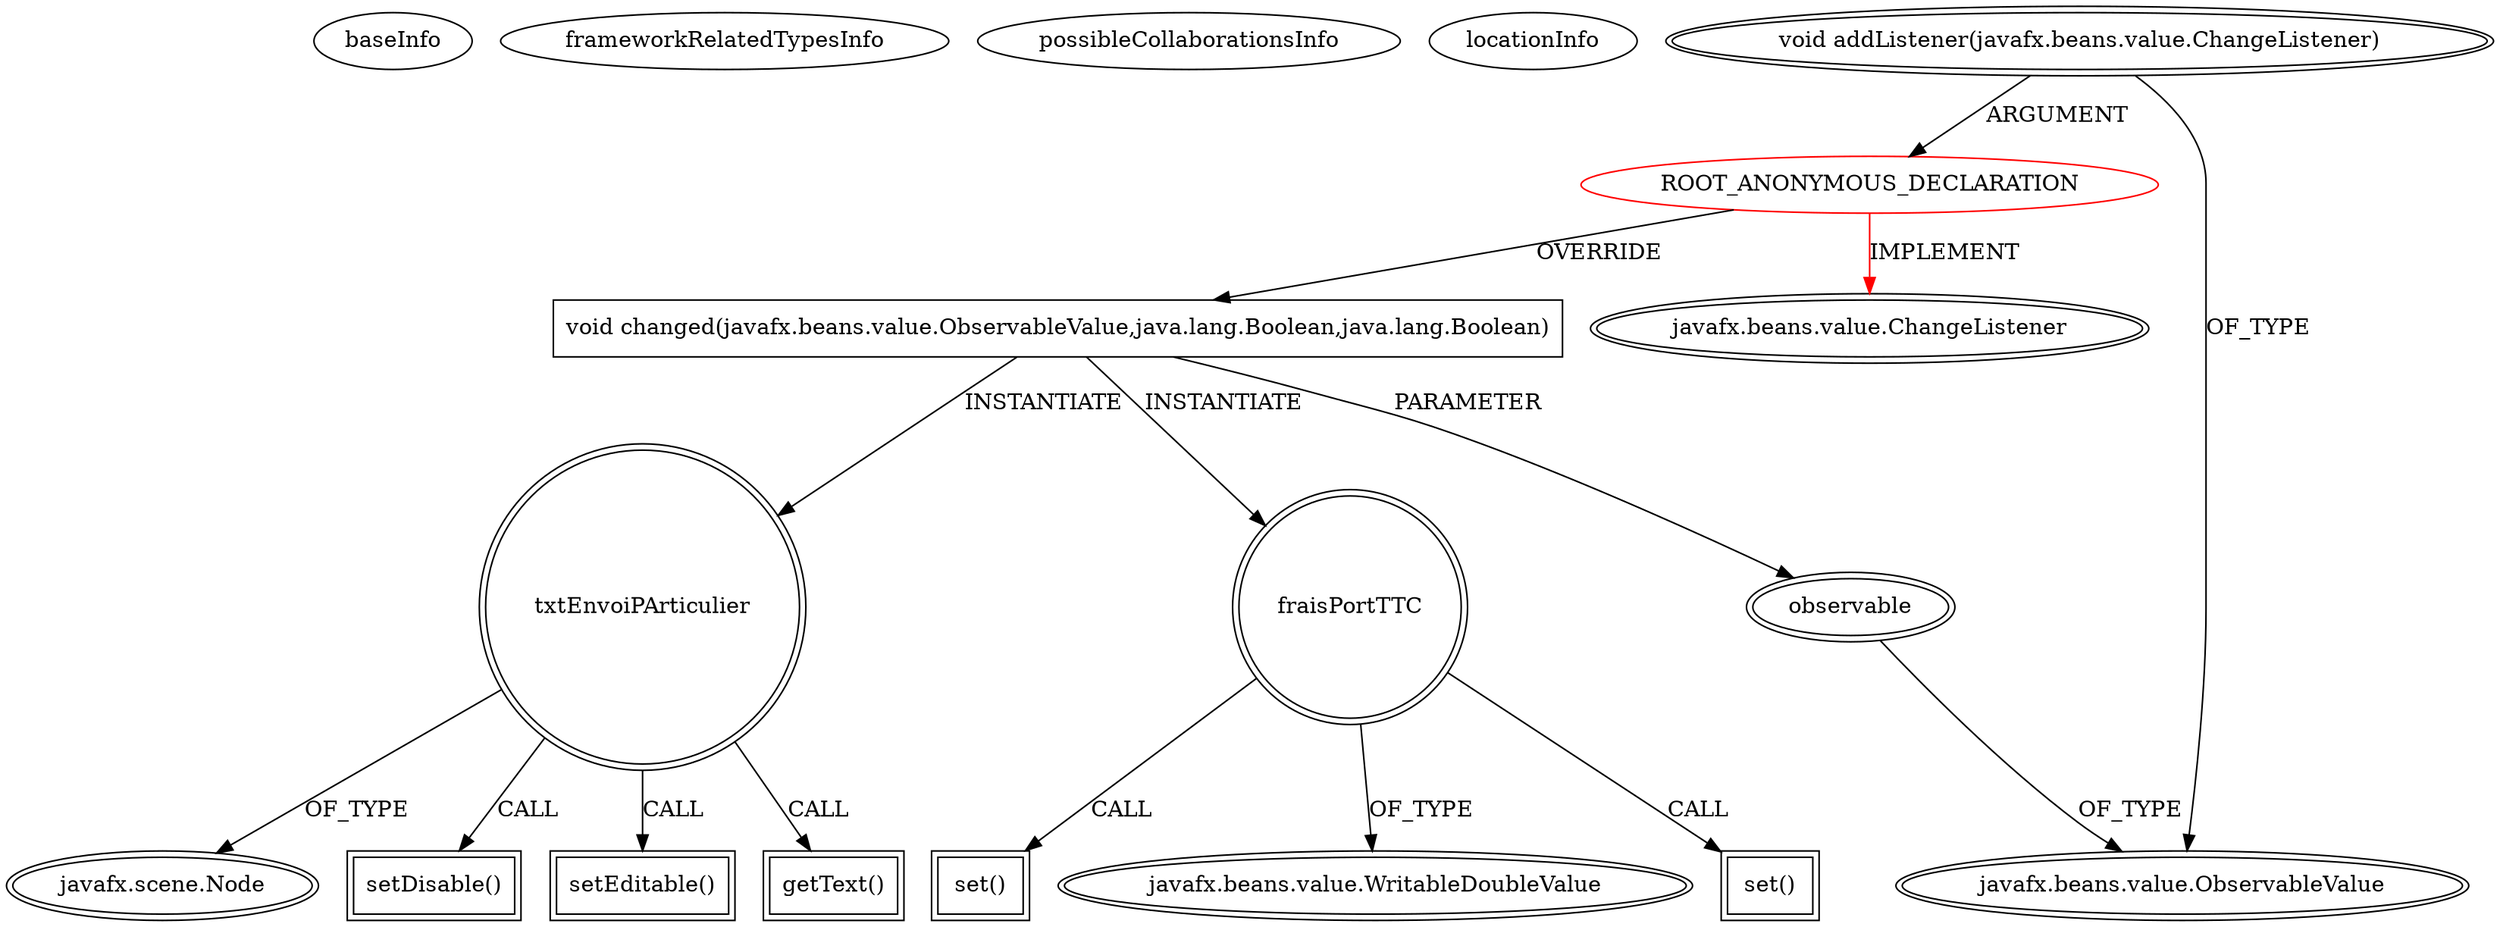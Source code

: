 digraph {
baseInfo[graphId=2092,category="extension_graph",isAnonymous=true,possibleRelation=false]
frameworkRelatedTypesInfo[0="javafx.beans.value.ChangeListener"]
possibleCollaborationsInfo[]
locationInfo[projectName="bianconejo-CEFX",filePath="/bianconejo-CEFX/CEFX-master/src/cefx/CECommandeController.java",contextSignature="void initialize(java.net.URL,java.util.ResourceBundle)",graphId="2092"]
0[label="ROOT_ANONYMOUS_DECLARATION",vertexType="ROOT_ANONYMOUS_DECLARATION",isFrameworkType=false,color=red]
1[label="javafx.beans.value.ChangeListener",vertexType="FRAMEWORK_INTERFACE_TYPE",isFrameworkType=true,peripheries=2]
2[label="void addListener(javafx.beans.value.ChangeListener)",vertexType="OUTSIDE_CALL",isFrameworkType=true,peripheries=2]
3[label="javafx.beans.value.ObservableValue",vertexType="FRAMEWORK_INTERFACE_TYPE",isFrameworkType=true,peripheries=2]
4[label="void changed(javafx.beans.value.ObservableValue,java.lang.Boolean,java.lang.Boolean)",vertexType="OVERRIDING_METHOD_DECLARATION",isFrameworkType=false,shape=box]
5[label="observable",vertexType="PARAMETER_DECLARATION",isFrameworkType=true,peripheries=2]
7[label="txtEnvoiPArticulier",vertexType="VARIABLE_EXPRESION",isFrameworkType=true,peripheries=2,shape=circle]
9[label="javafx.scene.Node",vertexType="FRAMEWORK_CLASS_TYPE",isFrameworkType=true,peripheries=2]
8[label="setDisable()",vertexType="INSIDE_CALL",isFrameworkType=true,peripheries=2,shape=box]
11[label="setEditable()",vertexType="INSIDE_CALL",isFrameworkType=true,peripheries=2,shape=box]
12[label="fraisPortTTC",vertexType="VARIABLE_EXPRESION",isFrameworkType=true,peripheries=2,shape=circle]
14[label="javafx.beans.value.WritableDoubleValue",vertexType="FRAMEWORK_INTERFACE_TYPE",isFrameworkType=true,peripheries=2]
13[label="set()",vertexType="INSIDE_CALL",isFrameworkType=true,peripheries=2,shape=box]
16[label="getText()",vertexType="INSIDE_CALL",isFrameworkType=true,peripheries=2,shape=box]
18[label="set()",vertexType="INSIDE_CALL",isFrameworkType=true,peripheries=2,shape=box]
0->1[label="IMPLEMENT",color=red]
2->0[label="ARGUMENT"]
2->3[label="OF_TYPE"]
0->4[label="OVERRIDE"]
5->3[label="OF_TYPE"]
4->5[label="PARAMETER"]
4->7[label="INSTANTIATE"]
7->9[label="OF_TYPE"]
7->8[label="CALL"]
7->11[label="CALL"]
4->12[label="INSTANTIATE"]
12->14[label="OF_TYPE"]
12->13[label="CALL"]
7->16[label="CALL"]
12->18[label="CALL"]
}
